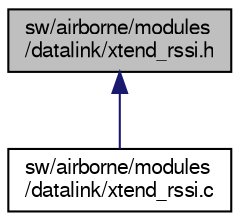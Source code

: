 digraph "sw/airborne/modules/datalink/xtend_rssi.h"
{
  edge [fontname="FreeSans",fontsize="10",labelfontname="FreeSans",labelfontsize="10"];
  node [fontname="FreeSans",fontsize="10",shape=record];
  Node1 [label="sw/airborne/modules\l/datalink/xtend_rssi.h",height=0.2,width=0.4,color="black", fillcolor="grey75", style="filled", fontcolor="black"];
  Node1 -> Node2 [dir="back",color="midnightblue",fontsize="10",style="solid",fontname="FreeSans"];
  Node2 [label="sw/airborne/modules\l/datalink/xtend_rssi.c",height=0.2,width=0.4,color="black", fillcolor="white", style="filled",URL="$xtend__rssi_8c.html",tooltip="This measures the rssi pwm signal from a Digi XTend radio modem and sends a message with the info..."];
}
